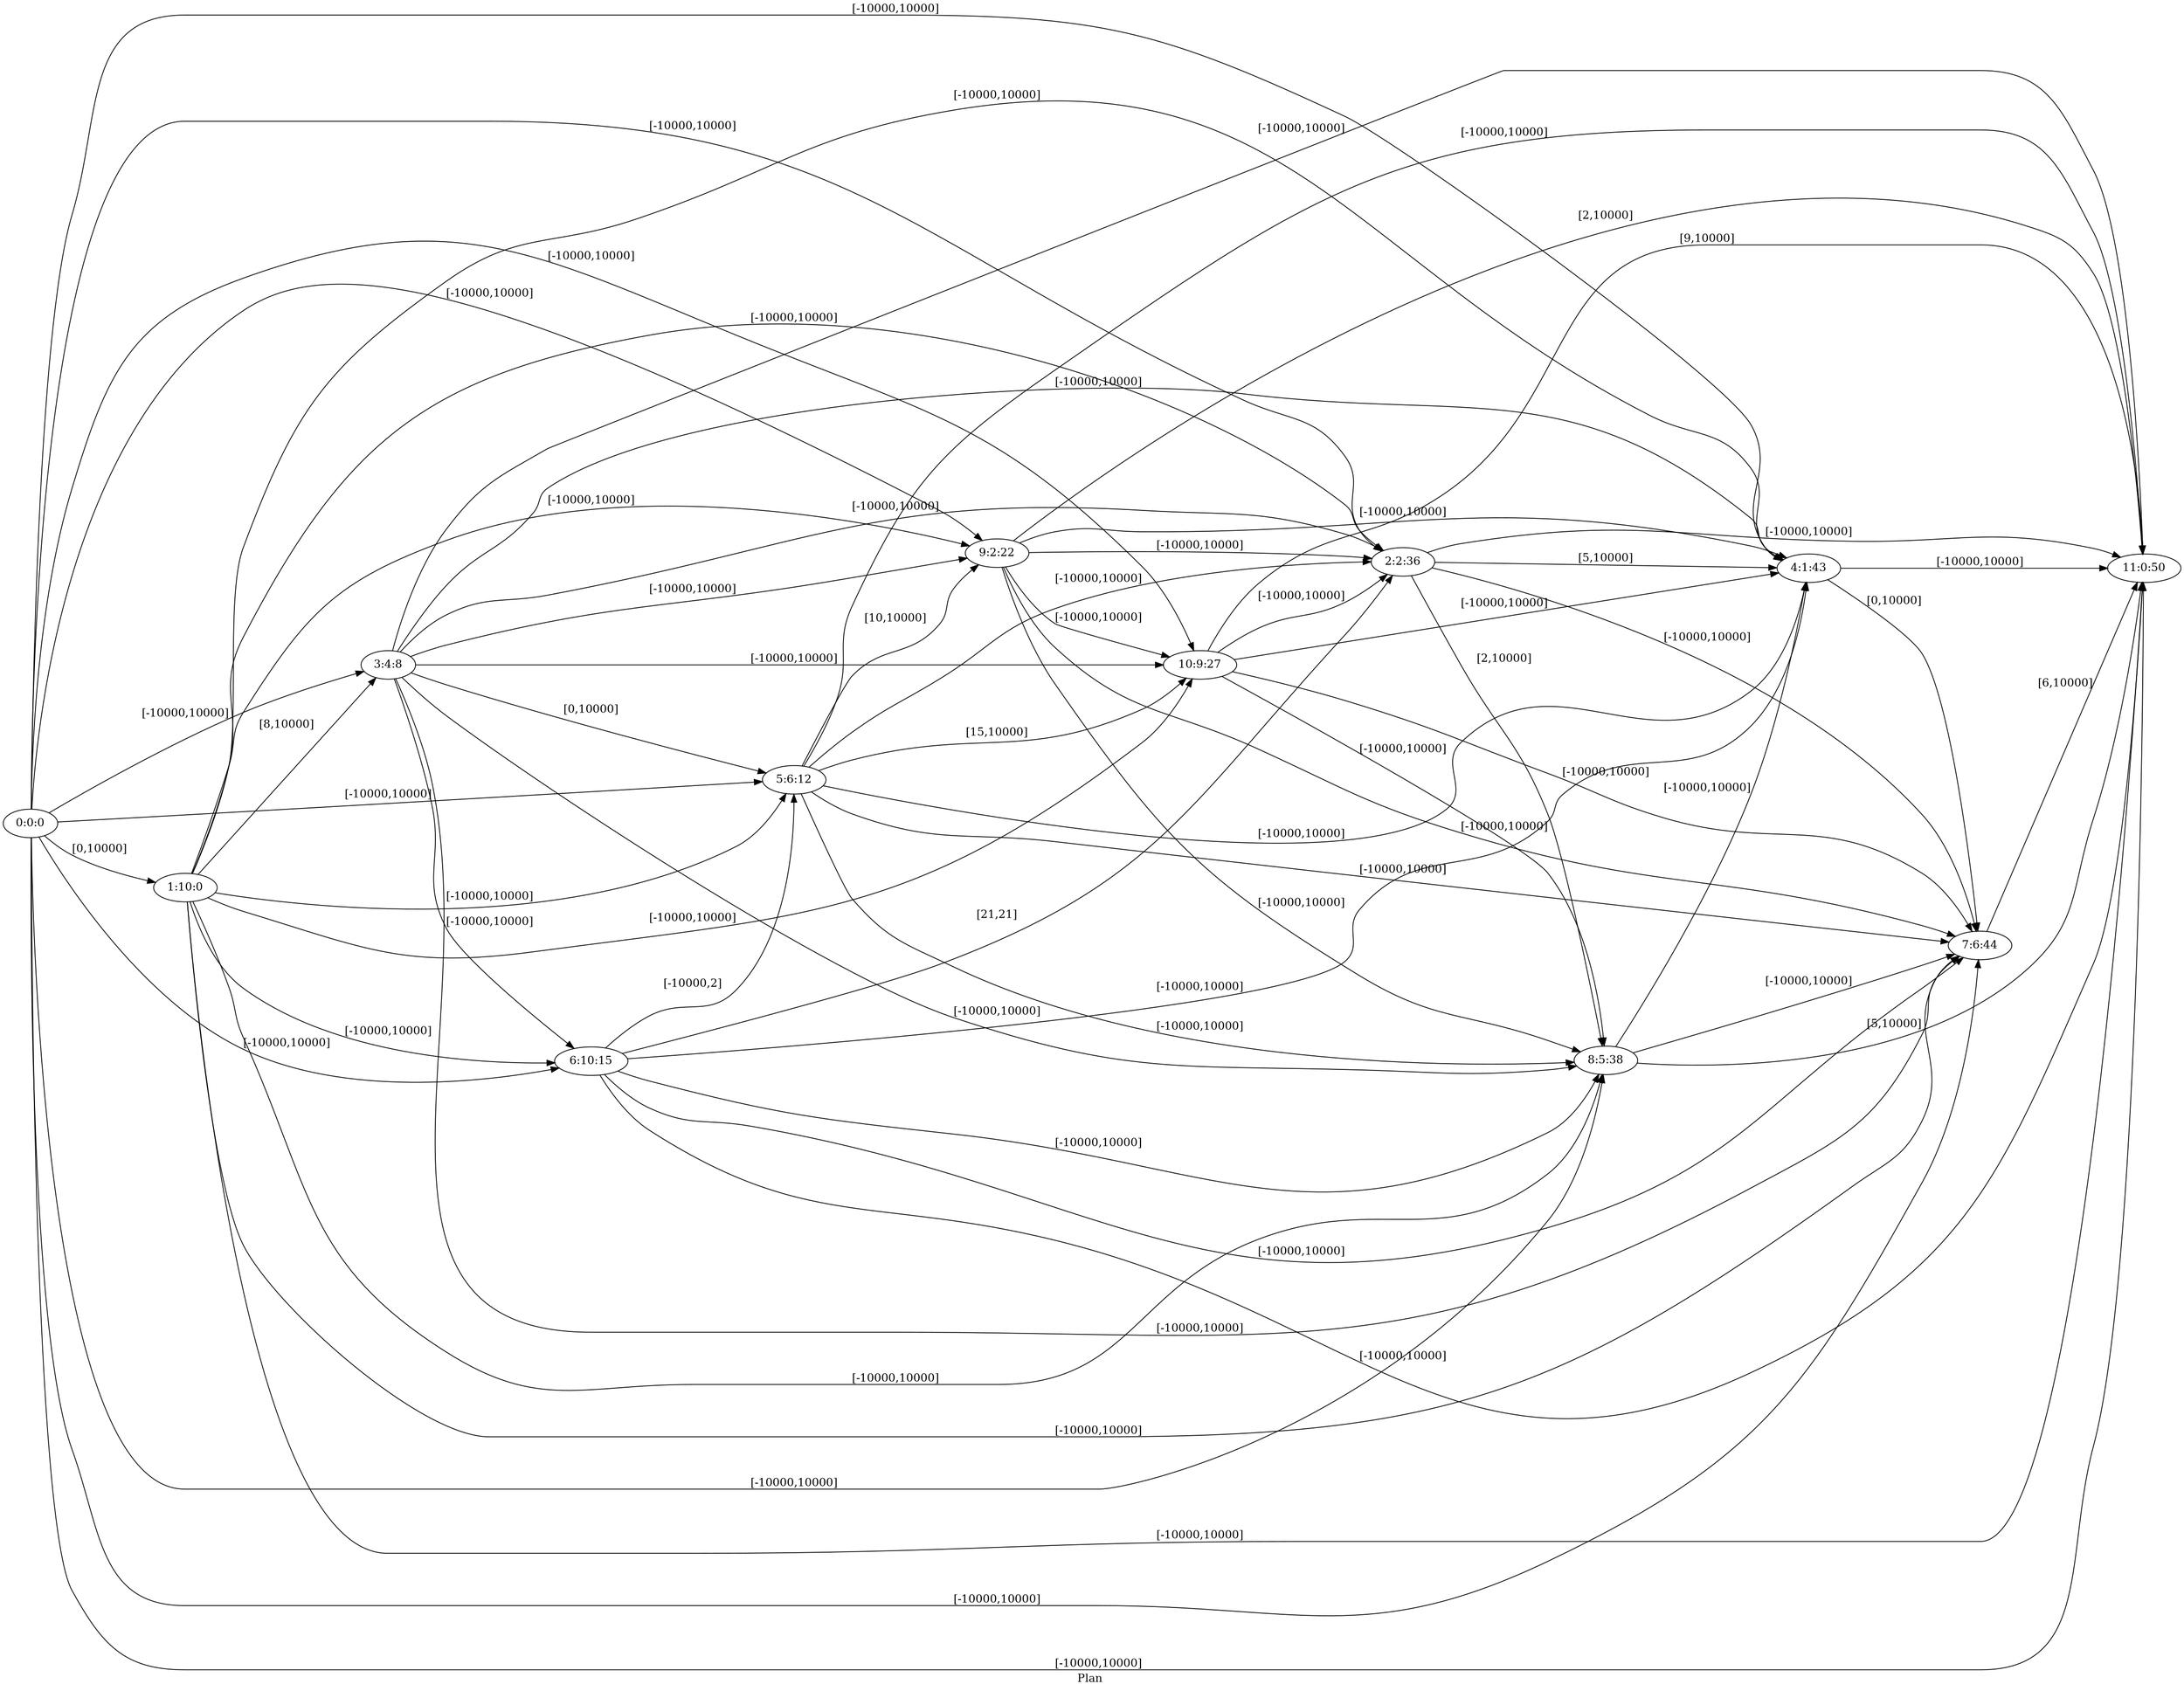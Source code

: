 digraph G {
 rankdir = LR;
 nodesep = .45; 
 size = 30;
label="Plan ";
 fldt = 0.631643;
"0:0:0"->"1:10:0"[ label = "[0,10000]"];
"0:0:0"->"2:2:36"[ label = "[-10000,10000]"];
"0:0:0"->"3:4:8"[ label = "[-10000,10000]"];
"0:0:0"->"4:1:43"[ label = "[-10000,10000]"];
"0:0:0"->"5:6:12"[ label = "[-10000,10000]"];
"0:0:0"->"6:10:15"[ label = "[-10000,10000]"];
"0:0:0"->"7:6:44"[ label = "[-10000,10000]"];
"0:0:0"->"8:5:38"[ label = "[-10000,10000]"];
"0:0:0"->"9:2:22"[ label = "[-10000,10000]"];
"0:0:0"->"10:9:27"[ label = "[-10000,10000]"];
"0:0:0"->"11:0:50"[ label = "[-10000,10000]"];
"1:10:0"->"2:2:36"[ label = "[-10000,10000]"];
"1:10:0"->"3:4:8"[ label = "[8,10000]"];
"1:10:0"->"4:1:43"[ label = "[-10000,10000]"];
"1:10:0"->"5:6:12"[ label = "[-10000,10000]"];
"1:10:0"->"6:10:15"[ label = "[-10000,10000]"];
"1:10:0"->"7:6:44"[ label = "[-10000,10000]"];
"1:10:0"->"8:5:38"[ label = "[-10000,10000]"];
"1:10:0"->"9:2:22"[ label = "[-10000,10000]"];
"1:10:0"->"10:9:27"[ label = "[-10000,10000]"];
"1:10:0"->"11:0:50"[ label = "[-10000,10000]"];
"2:2:36"->"4:1:43"[ label = "[5,10000]"];
"2:2:36"->"7:6:44"[ label = "[-10000,10000]"];
"2:2:36"->"8:5:38"[ label = "[2,10000]"];
"2:2:36"->"11:0:50"[ label = "[-10000,10000]"];
"3:4:8"->"2:2:36"[ label = "[-10000,10000]"];
"3:4:8"->"4:1:43"[ label = "[-10000,10000]"];
"3:4:8"->"5:6:12"[ label = "[0,10000]"];
"3:4:8"->"6:10:15"[ label = "[-10000,10000]"];
"3:4:8"->"7:6:44"[ label = "[-10000,10000]"];
"3:4:8"->"8:5:38"[ label = "[-10000,10000]"];
"3:4:8"->"9:2:22"[ label = "[-10000,10000]"];
"3:4:8"->"10:9:27"[ label = "[-10000,10000]"];
"3:4:8"->"11:0:50"[ label = "[-10000,10000]"];
"4:1:43"->"7:6:44"[ label = "[0,10000]"];
"4:1:43"->"11:0:50"[ label = "[-10000,10000]"];
"5:6:12"->"2:2:36"[ label = "[-10000,10000]"];
"5:6:12"->"4:1:43"[ label = "[-10000,10000]"];
"5:6:12"->"7:6:44"[ label = "[-10000,10000]"];
"5:6:12"->"8:5:38"[ label = "[-10000,10000]"];
"5:6:12"->"9:2:22"[ label = "[10,10000]"];
"5:6:12"->"10:9:27"[ label = "[15,10000]"];
"5:6:12"->"11:0:50"[ label = "[-10000,10000]"];
"6:10:15"->"2:2:36"[ label = "[21,21]"];
"6:10:15"->"4:1:43"[ label = "[-10000,10000]"];
"6:10:15"->"5:6:12"[ label = "[-10000,2]"];
"6:10:15"->"7:6:44"[ label = "[-10000,10000]"];
"6:10:15"->"8:5:38"[ label = "[-10000,10000]"];
"6:10:15"->"11:0:50"[ label = "[-10000,10000]"];
"7:6:44"->"11:0:50"[ label = "[6,10000]"];
"8:5:38"->"4:1:43"[ label = "[-10000,10000]"];
"8:5:38"->"7:6:44"[ label = "[-10000,10000]"];
"8:5:38"->"11:0:50"[ label = "[5,10000]"];
"9:2:22"->"2:2:36"[ label = "[-10000,10000]"];
"9:2:22"->"4:1:43"[ label = "[-10000,10000]"];
"9:2:22"->"7:6:44"[ label = "[-10000,10000]"];
"9:2:22"->"8:5:38"[ label = "[-10000,10000]"];
"9:2:22"->"10:9:27"[ label = "[-10000,10000]"];
"9:2:22"->"11:0:50"[ label = "[2,10000]"];
"10:9:27"->"2:2:36"[ label = "[-10000,10000]"];
"10:9:27"->"4:1:43"[ label = "[-10000,10000]"];
"10:9:27"->"7:6:44"[ label = "[-10000,10000]"];
"10:9:27"->"8:5:38"[ label = "[-10000,10000]"];
"10:9:27"->"11:0:50"[ label = "[9,10000]"];
}
